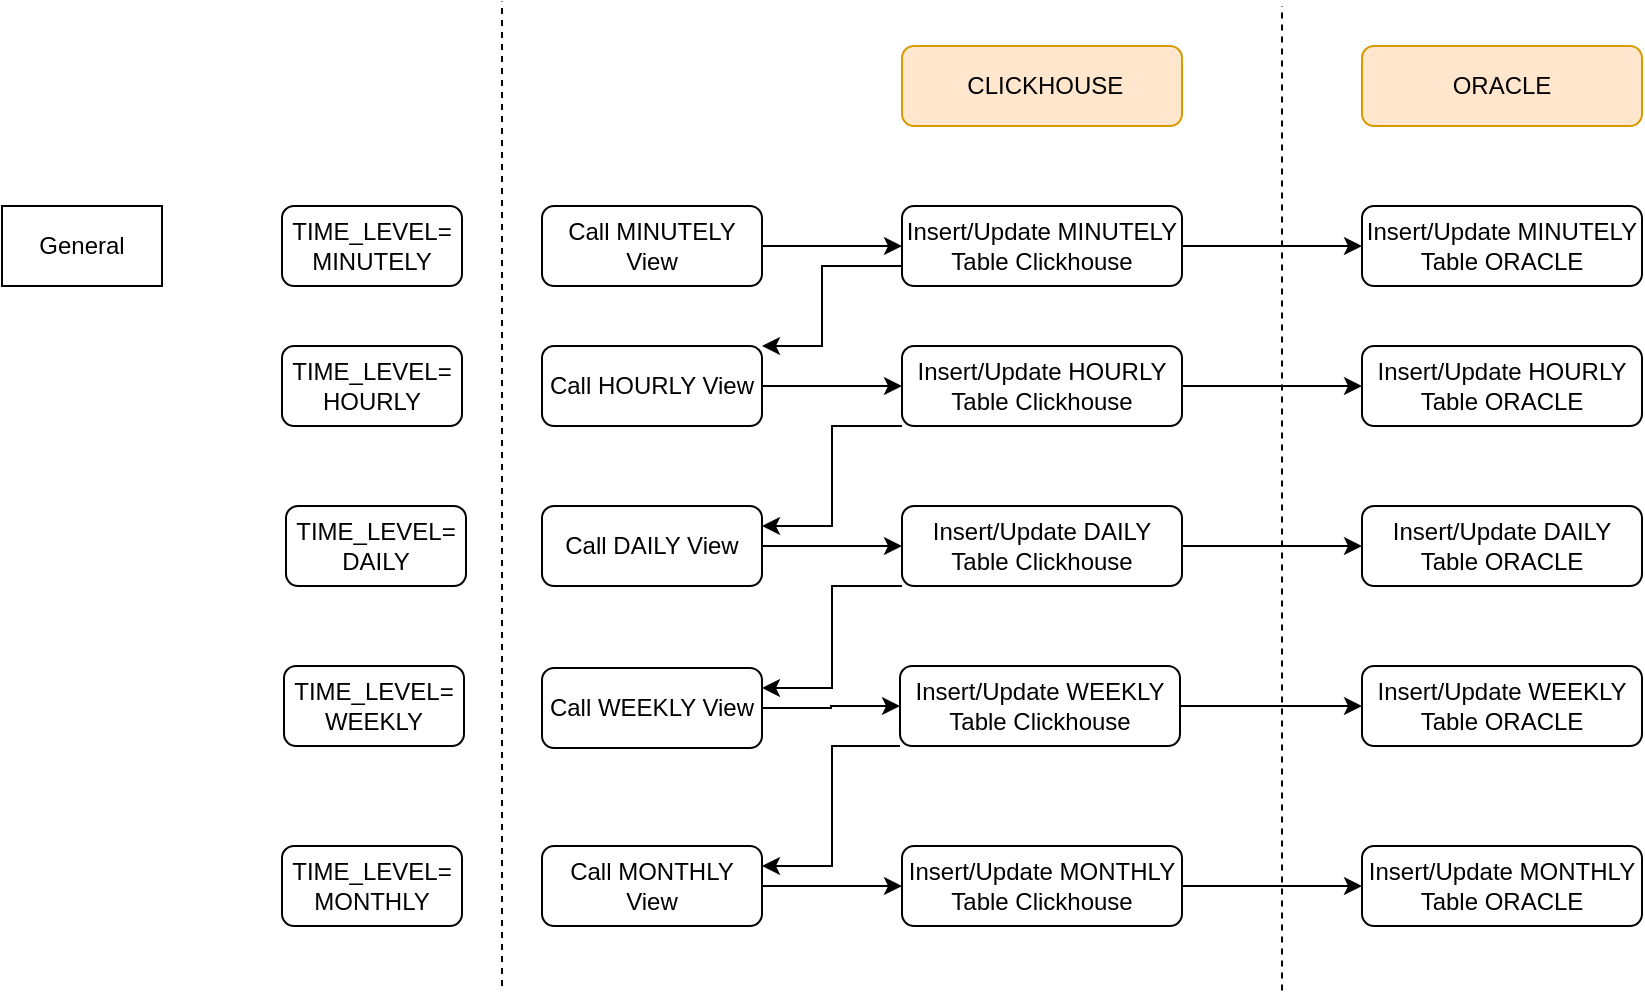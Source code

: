 <mxfile version="14.4.3" type="github">
  <diagram id="2rUj542k8T45VktFn8Um" name="Page-1">
    <mxGraphModel dx="1019" dy="1619" grid="1" gridSize="10" guides="1" tooltips="1" connect="1" arrows="1" fold="1" page="1" pageScale="1" pageWidth="850" pageHeight="1100" math="0" shadow="0">
      <root>
        <mxCell id="0" />
        <mxCell id="1" parent="0" />
        <mxCell id="G0-zsbQBzaGTJt9QEt9x-1" value="General" style="rounded=0;whiteSpace=wrap;html=1;" vertex="1" parent="1">
          <mxGeometry x="40" y="20" width="80" height="40" as="geometry" />
        </mxCell>
        <mxCell id="G0-zsbQBzaGTJt9QEt9x-5" style="edgeStyle=orthogonalEdgeStyle;rounded=0;orthogonalLoop=1;jettySize=auto;html=1;entryX=0;entryY=0.5;entryDx=0;entryDy=0;" edge="1" parent="1" source="G0-zsbQBzaGTJt9QEt9x-2" target="G0-zsbQBzaGTJt9QEt9x-3">
          <mxGeometry relative="1" as="geometry" />
        </mxCell>
        <mxCell id="G0-zsbQBzaGTJt9QEt9x-2" value="Call MINUTELY View" style="rounded=1;whiteSpace=wrap;html=1;" vertex="1" parent="1">
          <mxGeometry x="310" y="20" width="110" height="40" as="geometry" />
        </mxCell>
        <mxCell id="G0-zsbQBzaGTJt9QEt9x-8" style="edgeStyle=orthogonalEdgeStyle;rounded=0;orthogonalLoop=1;jettySize=auto;html=1;entryX=1;entryY=0;entryDx=0;entryDy=0;" edge="1" parent="1" source="G0-zsbQBzaGTJt9QEt9x-3" target="G0-zsbQBzaGTJt9QEt9x-6">
          <mxGeometry relative="1" as="geometry">
            <Array as="points">
              <mxPoint x="450" y="50" />
              <mxPoint x="450" y="90" />
            </Array>
          </mxGeometry>
        </mxCell>
        <mxCell id="G0-zsbQBzaGTJt9QEt9x-12" style="edgeStyle=orthogonalEdgeStyle;rounded=0;orthogonalLoop=1;jettySize=auto;html=1;entryX=0;entryY=0.5;entryDx=0;entryDy=0;" edge="1" parent="1" source="G0-zsbQBzaGTJt9QEt9x-3">
          <mxGeometry relative="1" as="geometry">
            <mxPoint x="720" y="40" as="targetPoint" />
          </mxGeometry>
        </mxCell>
        <mxCell id="G0-zsbQBzaGTJt9QEt9x-3" value="Insert/Update MINUTELY Table Clickhouse" style="rounded=1;whiteSpace=wrap;html=1;" vertex="1" parent="1">
          <mxGeometry x="490" y="20" width="140" height="40" as="geometry" />
        </mxCell>
        <mxCell id="G0-zsbQBzaGTJt9QEt9x-4" value="TIME_LEVEL= MINUTELY" style="rounded=1;whiteSpace=wrap;html=1;" vertex="1" parent="1">
          <mxGeometry x="180" y="20" width="90" height="40" as="geometry" />
        </mxCell>
        <mxCell id="G0-zsbQBzaGTJt9QEt9x-9" style="edgeStyle=orthogonalEdgeStyle;rounded=0;orthogonalLoop=1;jettySize=auto;html=1;entryX=0;entryY=0.5;entryDx=0;entryDy=0;" edge="1" parent="1" source="G0-zsbQBzaGTJt9QEt9x-6" target="G0-zsbQBzaGTJt9QEt9x-7">
          <mxGeometry relative="1" as="geometry" />
        </mxCell>
        <mxCell id="G0-zsbQBzaGTJt9QEt9x-6" value="Call HOURLY View" style="rounded=1;whiteSpace=wrap;html=1;" vertex="1" parent="1">
          <mxGeometry x="310" y="90" width="110" height="40" as="geometry" />
        </mxCell>
        <mxCell id="G0-zsbQBzaGTJt9QEt9x-14" style="edgeStyle=orthogonalEdgeStyle;rounded=0;orthogonalLoop=1;jettySize=auto;html=1;" edge="1" parent="1" source="G0-zsbQBzaGTJt9QEt9x-7">
          <mxGeometry relative="1" as="geometry">
            <mxPoint x="720" y="110" as="targetPoint" />
          </mxGeometry>
        </mxCell>
        <mxCell id="G0-zsbQBzaGTJt9QEt9x-28" style="edgeStyle=orthogonalEdgeStyle;rounded=0;orthogonalLoop=1;jettySize=auto;html=1;entryX=1;entryY=0.25;entryDx=0;entryDy=0;" edge="1" parent="1" source="G0-zsbQBzaGTJt9QEt9x-7" target="G0-zsbQBzaGTJt9QEt9x-16">
          <mxGeometry relative="1" as="geometry">
            <Array as="points">
              <mxPoint x="455" y="130" />
              <mxPoint x="455" y="180" />
            </Array>
          </mxGeometry>
        </mxCell>
        <mxCell id="G0-zsbQBzaGTJt9QEt9x-7" value="Insert/Update HOURLY Table Clickhouse" style="rounded=1;whiteSpace=wrap;html=1;" vertex="1" parent="1">
          <mxGeometry x="490" y="90" width="140" height="40" as="geometry" />
        </mxCell>
        <mxCell id="G0-zsbQBzaGTJt9QEt9x-10" value="TIME_LEVEL= HOURLY" style="rounded=1;whiteSpace=wrap;html=1;" vertex="1" parent="1">
          <mxGeometry x="180" y="90" width="90" height="40" as="geometry" />
        </mxCell>
        <mxCell id="G0-zsbQBzaGTJt9QEt9x-13" value="Insert/Update MINUTELY Table ORACLE" style="rounded=1;whiteSpace=wrap;html=1;" vertex="1" parent="1">
          <mxGeometry x="720" y="20" width="140" height="40" as="geometry" />
        </mxCell>
        <mxCell id="G0-zsbQBzaGTJt9QEt9x-15" value="Insert/Update HOURLY Table ORACLE" style="rounded=1;whiteSpace=wrap;html=1;" vertex="1" parent="1">
          <mxGeometry x="720" y="90" width="140" height="40" as="geometry" />
        </mxCell>
        <mxCell id="G0-zsbQBzaGTJt9QEt9x-29" style="edgeStyle=orthogonalEdgeStyle;rounded=0;orthogonalLoop=1;jettySize=auto;html=1;" edge="1" parent="1" source="G0-zsbQBzaGTJt9QEt9x-16" target="G0-zsbQBzaGTJt9QEt9x-17">
          <mxGeometry relative="1" as="geometry" />
        </mxCell>
        <mxCell id="G0-zsbQBzaGTJt9QEt9x-16" value="Call DAILY View" style="rounded=1;whiteSpace=wrap;html=1;" vertex="1" parent="1">
          <mxGeometry x="310" y="170" width="110" height="40" as="geometry" />
        </mxCell>
        <mxCell id="G0-zsbQBzaGTJt9QEt9x-30" style="edgeStyle=orthogonalEdgeStyle;rounded=0;orthogonalLoop=1;jettySize=auto;html=1;entryX=1;entryY=0.25;entryDx=0;entryDy=0;" edge="1" parent="1" source="G0-zsbQBzaGTJt9QEt9x-17" target="G0-zsbQBzaGTJt9QEt9x-20">
          <mxGeometry relative="1" as="geometry">
            <Array as="points">
              <mxPoint x="455" y="210" />
              <mxPoint x="455" y="261" />
            </Array>
          </mxGeometry>
        </mxCell>
        <mxCell id="G0-zsbQBzaGTJt9QEt9x-37" style="edgeStyle=orthogonalEdgeStyle;rounded=0;orthogonalLoop=1;jettySize=auto;html=1;" edge="1" parent="1" source="G0-zsbQBzaGTJt9QEt9x-17" target="G0-zsbQBzaGTJt9QEt9x-19">
          <mxGeometry relative="1" as="geometry" />
        </mxCell>
        <mxCell id="G0-zsbQBzaGTJt9QEt9x-17" value="Insert/Update DAILY Table Clickhouse" style="rounded=1;whiteSpace=wrap;html=1;" vertex="1" parent="1">
          <mxGeometry x="490" y="170" width="140" height="40" as="geometry" />
        </mxCell>
        <mxCell id="G0-zsbQBzaGTJt9QEt9x-18" value="TIME_LEVEL= DAILY" style="rounded=1;whiteSpace=wrap;html=1;" vertex="1" parent="1">
          <mxGeometry x="182" y="170" width="90" height="40" as="geometry" />
        </mxCell>
        <mxCell id="G0-zsbQBzaGTJt9QEt9x-19" value="Insert/Update DAILY Table ORACLE" style="rounded=1;whiteSpace=wrap;html=1;" vertex="1" parent="1">
          <mxGeometry x="720" y="170" width="140" height="40" as="geometry" />
        </mxCell>
        <mxCell id="G0-zsbQBzaGTJt9QEt9x-33" style="edgeStyle=orthogonalEdgeStyle;rounded=0;orthogonalLoop=1;jettySize=auto;html=1;entryX=0;entryY=0.5;entryDx=0;entryDy=0;" edge="1" parent="1" source="G0-zsbQBzaGTJt9QEt9x-20" target="G0-zsbQBzaGTJt9QEt9x-21">
          <mxGeometry relative="1" as="geometry" />
        </mxCell>
        <mxCell id="G0-zsbQBzaGTJt9QEt9x-20" value="Call WEEKLY View" style="rounded=1;whiteSpace=wrap;html=1;" vertex="1" parent="1">
          <mxGeometry x="310" y="251" width="110" height="40" as="geometry" />
        </mxCell>
        <mxCell id="G0-zsbQBzaGTJt9QEt9x-31" style="edgeStyle=orthogonalEdgeStyle;rounded=0;orthogonalLoop=1;jettySize=auto;html=1;entryX=1;entryY=0.25;entryDx=0;entryDy=0;" edge="1" parent="1" source="G0-zsbQBzaGTJt9QEt9x-21" target="G0-zsbQBzaGTJt9QEt9x-24">
          <mxGeometry relative="1" as="geometry">
            <Array as="points">
              <mxPoint x="455" y="290" />
              <mxPoint x="455" y="350" />
            </Array>
          </mxGeometry>
        </mxCell>
        <mxCell id="G0-zsbQBzaGTJt9QEt9x-36" style="edgeStyle=orthogonalEdgeStyle;rounded=0;orthogonalLoop=1;jettySize=auto;html=1;entryX=0;entryY=0.5;entryDx=0;entryDy=0;" edge="1" parent="1" source="G0-zsbQBzaGTJt9QEt9x-21" target="G0-zsbQBzaGTJt9QEt9x-23">
          <mxGeometry relative="1" as="geometry" />
        </mxCell>
        <mxCell id="G0-zsbQBzaGTJt9QEt9x-21" value="Insert/Update WEEKLY Table Clickhouse" style="rounded=1;whiteSpace=wrap;html=1;" vertex="1" parent="1">
          <mxGeometry x="489" y="250" width="140" height="40" as="geometry" />
        </mxCell>
        <mxCell id="G0-zsbQBzaGTJt9QEt9x-22" value="TIME_LEVEL= WEEKLY" style="rounded=1;whiteSpace=wrap;html=1;" vertex="1" parent="1">
          <mxGeometry x="181" y="250" width="90" height="40" as="geometry" />
        </mxCell>
        <mxCell id="G0-zsbQBzaGTJt9QEt9x-23" value="Insert/Update WEEKLY Table ORACLE" style="rounded=1;whiteSpace=wrap;html=1;" vertex="1" parent="1">
          <mxGeometry x="720" y="250" width="140" height="40" as="geometry" />
        </mxCell>
        <mxCell id="G0-zsbQBzaGTJt9QEt9x-34" style="edgeStyle=orthogonalEdgeStyle;rounded=0;orthogonalLoop=1;jettySize=auto;html=1;entryX=0;entryY=0.5;entryDx=0;entryDy=0;" edge="1" parent="1" source="G0-zsbQBzaGTJt9QEt9x-24" target="G0-zsbQBzaGTJt9QEt9x-25">
          <mxGeometry relative="1" as="geometry" />
        </mxCell>
        <mxCell id="G0-zsbQBzaGTJt9QEt9x-24" value="Call MONTHLY View" style="rounded=1;whiteSpace=wrap;html=1;" vertex="1" parent="1">
          <mxGeometry x="310" y="340" width="110" height="40" as="geometry" />
        </mxCell>
        <mxCell id="G0-zsbQBzaGTJt9QEt9x-35" style="edgeStyle=orthogonalEdgeStyle;rounded=0;orthogonalLoop=1;jettySize=auto;html=1;" edge="1" parent="1" source="G0-zsbQBzaGTJt9QEt9x-25" target="G0-zsbQBzaGTJt9QEt9x-27">
          <mxGeometry relative="1" as="geometry" />
        </mxCell>
        <mxCell id="G0-zsbQBzaGTJt9QEt9x-25" value="Insert/Update MONTHLY Table Clickhouse" style="rounded=1;whiteSpace=wrap;html=1;" vertex="1" parent="1">
          <mxGeometry x="490" y="340" width="140" height="40" as="geometry" />
        </mxCell>
        <mxCell id="G0-zsbQBzaGTJt9QEt9x-26" value="TIME_LEVEL= MONTHLY" style="rounded=1;whiteSpace=wrap;html=1;" vertex="1" parent="1">
          <mxGeometry x="180" y="340" width="90" height="40" as="geometry" />
        </mxCell>
        <mxCell id="G0-zsbQBzaGTJt9QEt9x-27" value="Insert/Update MONTHLY Table ORACLE" style="rounded=1;whiteSpace=wrap;html=1;" vertex="1" parent="1">
          <mxGeometry x="720" y="340" width="140" height="40" as="geometry" />
        </mxCell>
        <mxCell id="G0-zsbQBzaGTJt9QEt9x-38" value="" style="endArrow=none;dashed=1;html=1;" edge="1" parent="1">
          <mxGeometry width="50" height="50" relative="1" as="geometry">
            <mxPoint x="290" y="410" as="sourcePoint" />
            <mxPoint x="290" y="-82.222" as="targetPoint" />
          </mxGeometry>
        </mxCell>
        <mxCell id="G0-zsbQBzaGTJt9QEt9x-39" value="" style="endArrow=none;dashed=1;html=1;" edge="1" parent="1">
          <mxGeometry width="50" height="50" relative="1" as="geometry">
            <mxPoint x="680" y="412.22" as="sourcePoint" />
            <mxPoint x="680" y="-80.002" as="targetPoint" />
          </mxGeometry>
        </mxCell>
        <mxCell id="G0-zsbQBzaGTJt9QEt9x-40" value="&amp;nbsp;CLICKHOUSE" style="rounded=1;whiteSpace=wrap;html=1;fillColor=#ffe6cc;strokeColor=#d79b00;" vertex="1" parent="1">
          <mxGeometry x="490" y="-60" width="140" height="40" as="geometry" />
        </mxCell>
        <mxCell id="G0-zsbQBzaGTJt9QEt9x-41" value="ORACLE" style="rounded=1;whiteSpace=wrap;html=1;fillColor=#ffe6cc;strokeColor=#d79b00;" vertex="1" parent="1">
          <mxGeometry x="720" y="-60" width="140" height="40" as="geometry" />
        </mxCell>
      </root>
    </mxGraphModel>
  </diagram>
</mxfile>
